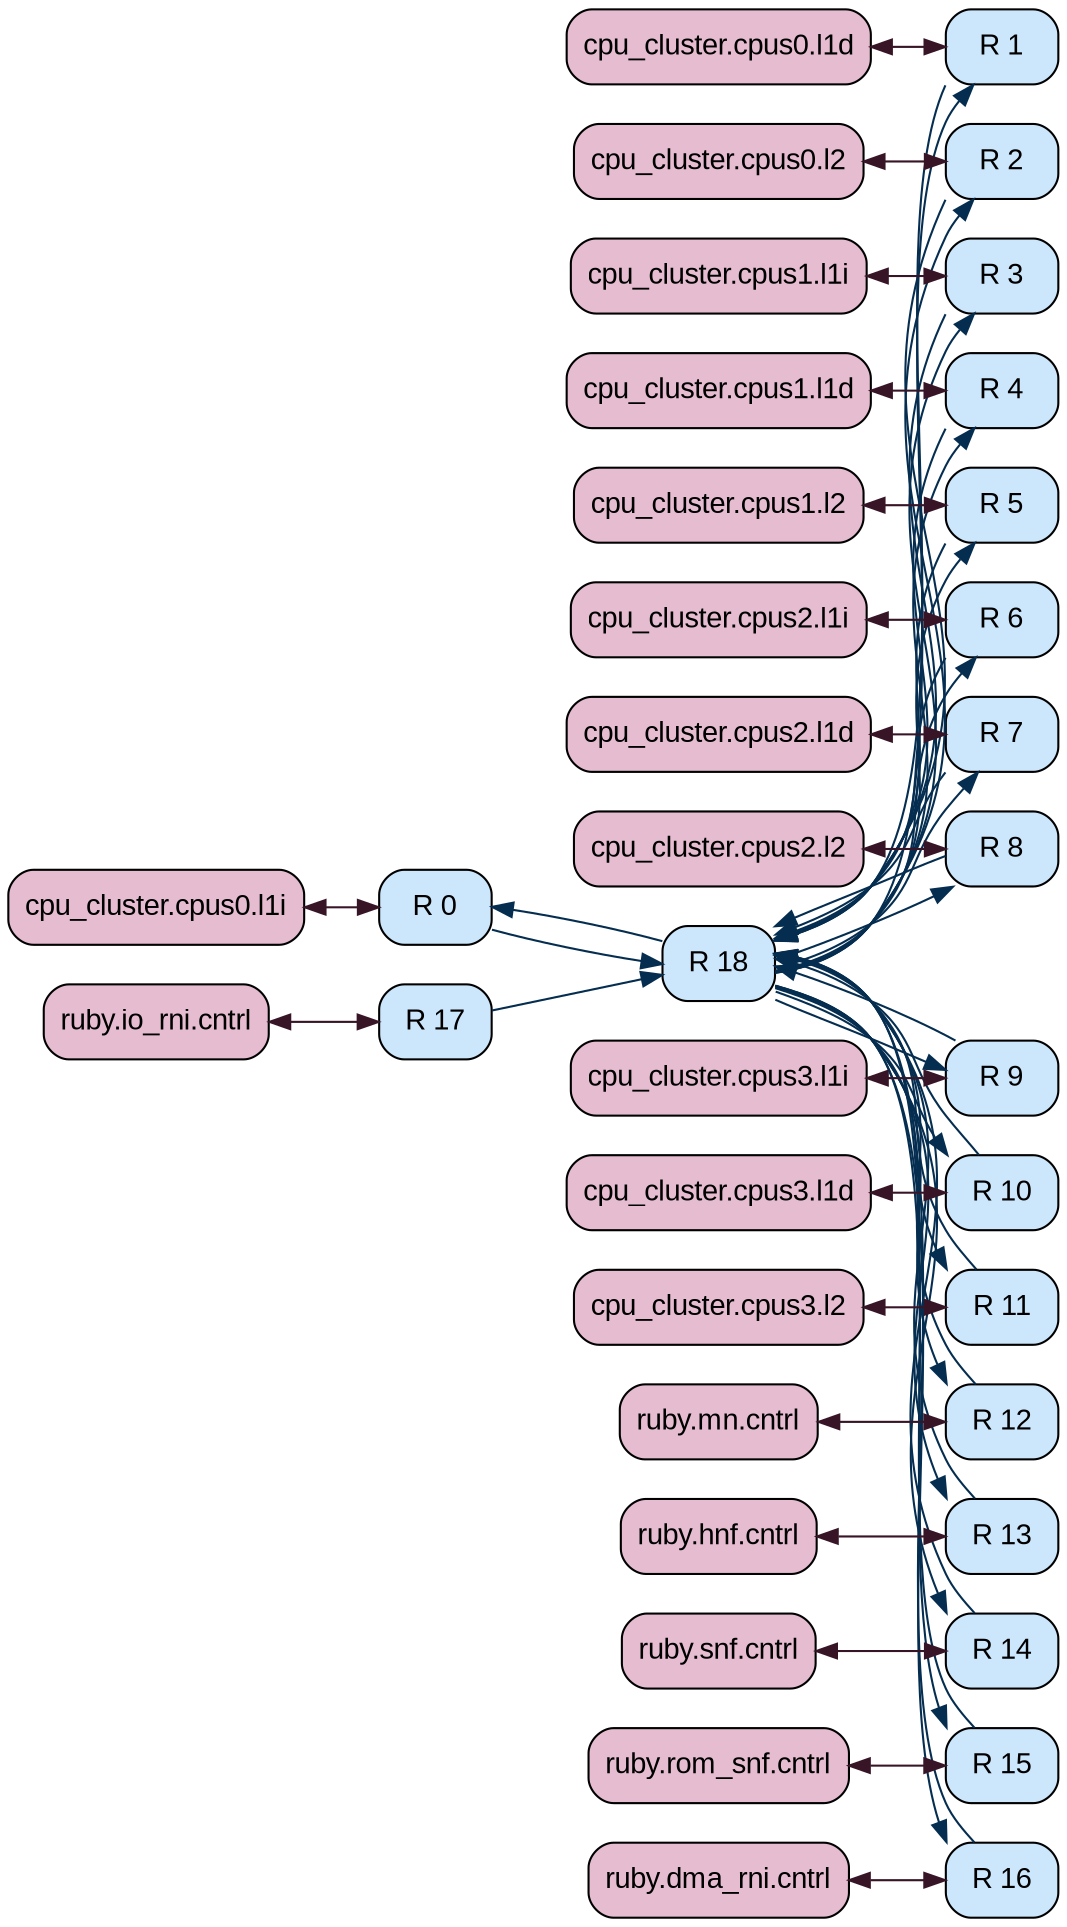 graph G {
rankdir=LR;
"system.ruby.network.routers00" [color="#000000", fillcolor="#cce6fc", fontcolor="#000000", fontname=Arial, fontsize=14, label="R 0", shape=Mrecord, style="rounded, filled"];
"system.ruby.network.routers01" [color="#000000", fillcolor="#cce6fc", fontcolor="#000000", fontname=Arial, fontsize=14, label="R 1", shape=Mrecord, style="rounded, filled"];
"system.ruby.network.routers02" [color="#000000", fillcolor="#cce6fc", fontcolor="#000000", fontname=Arial, fontsize=14, label="R 2", shape=Mrecord, style="rounded, filled"];
"system.ruby.network.routers03" [color="#000000", fillcolor="#cce6fc", fontcolor="#000000", fontname=Arial, fontsize=14, label="R 3", shape=Mrecord, style="rounded, filled"];
"system.ruby.network.routers04" [color="#000000", fillcolor="#cce6fc", fontcolor="#000000", fontname=Arial, fontsize=14, label="R 4", shape=Mrecord, style="rounded, filled"];
"system.ruby.network.routers05" [color="#000000", fillcolor="#cce6fc", fontcolor="#000000", fontname=Arial, fontsize=14, label="R 5", shape=Mrecord, style="rounded, filled"];
"system.ruby.network.routers06" [color="#000000", fillcolor="#cce6fc", fontcolor="#000000", fontname=Arial, fontsize=14, label="R 6", shape=Mrecord, style="rounded, filled"];
"system.ruby.network.routers07" [color="#000000", fillcolor="#cce6fc", fontcolor="#000000", fontname=Arial, fontsize=14, label="R 7", shape=Mrecord, style="rounded, filled"];
"system.ruby.network.routers08" [color="#000000", fillcolor="#cce6fc", fontcolor="#000000", fontname=Arial, fontsize=14, label="R 8", shape=Mrecord, style="rounded, filled"];
"system.ruby.network.routers09" [color="#000000", fillcolor="#cce6fc", fontcolor="#000000", fontname=Arial, fontsize=14, label="R 9", shape=Mrecord, style="rounded, filled"];
"system.ruby.network.routers10" [color="#000000", fillcolor="#cce6fc", fontcolor="#000000", fontname=Arial, fontsize=14, label="R 10", shape=Mrecord, style="rounded, filled"];
"system.ruby.network.routers11" [color="#000000", fillcolor="#cce6fc", fontcolor="#000000", fontname=Arial, fontsize=14, label="R 11", shape=Mrecord, style="rounded, filled"];
"system.ruby.network.routers12" [color="#000000", fillcolor="#cce6fc", fontcolor="#000000", fontname=Arial, fontsize=14, label="R 12", shape=Mrecord, style="rounded, filled"];
"system.ruby.network.routers13" [color="#000000", fillcolor="#cce6fc", fontcolor="#000000", fontname=Arial, fontsize=14, label="R 13", shape=Mrecord, style="rounded, filled"];
"system.ruby.network.routers14" [color="#000000", fillcolor="#cce6fc", fontcolor="#000000", fontname=Arial, fontsize=14, label="R 14", shape=Mrecord, style="rounded, filled"];
"system.ruby.network.routers15" [color="#000000", fillcolor="#cce6fc", fontcolor="#000000", fontname=Arial, fontsize=14, label="R 15", shape=Mrecord, style="rounded, filled"];
"system.ruby.network.routers16" [color="#000000", fillcolor="#cce6fc", fontcolor="#000000", fontname=Arial, fontsize=14, label="R 16", shape=Mrecord, style="rounded, filled"];
"system.ruby.network.routers17" [color="#000000", fillcolor="#cce6fc", fontcolor="#000000", fontname=Arial, fontsize=14, label="R 17", shape=Mrecord, style="rounded, filled"];
"system.ruby.network.routers18" [color="#000000", fillcolor="#cce6fc", fontcolor="#000000", fontname=Arial, fontsize=14, label="R 18", shape=Mrecord, style="rounded, filled"];
"system.ruby.network.routers00" -- "system.ruby.network.routers18"  [color="#042d50", dir=forward, weight=0.5];
"system.ruby.network.routers01" -- "system.ruby.network.routers18"  [color="#042d50", dir=forward, weight=0.5];
"system.ruby.network.routers02" -- "system.ruby.network.routers18"  [color="#042d50", dir=forward, weight=0.5];
"system.ruby.network.routers03" -- "system.ruby.network.routers18"  [color="#042d50", dir=forward, weight=0.5];
"system.ruby.network.routers04" -- "system.ruby.network.routers18"  [color="#042d50", dir=forward, weight=0.5];
"system.ruby.network.routers05" -- "system.ruby.network.routers18"  [color="#042d50", dir=forward, weight=0.5];
"system.ruby.network.routers06" -- "system.ruby.network.routers18"  [color="#042d50", dir=forward, weight=0.5];
"system.ruby.network.routers07" -- "system.ruby.network.routers18"  [color="#042d50", dir=forward, weight=0.5];
"system.ruby.network.routers08" -- "system.ruby.network.routers18"  [color="#042d50", dir=forward, weight=0.5];
"system.ruby.network.routers09" -- "system.ruby.network.routers18"  [color="#042d50", dir=forward, weight=0.5];
"system.ruby.network.routers10" -- "system.ruby.network.routers18"  [color="#042d50", dir=forward, weight=0.5];
"system.ruby.network.routers11" -- "system.ruby.network.routers18"  [color="#042d50", dir=forward, weight=0.5];
"system.ruby.network.routers12" -- "system.ruby.network.routers18"  [color="#042d50", dir=forward, weight=0.5];
"system.ruby.network.routers13" -- "system.ruby.network.routers18"  [color="#042d50", dir=forward, weight=0.5];
"system.ruby.network.routers14" -- "system.ruby.network.routers18"  [color="#042d50", dir=forward, weight=0.5];
"system.ruby.network.routers15" -- "system.ruby.network.routers18"  [color="#042d50", dir=forward, weight=0.5];
"system.ruby.network.routers16" -- "system.ruby.network.routers18"  [color="#042d50", dir=forward, weight=0.5];
"system.ruby.network.routers17" -- "system.ruby.network.routers18"  [color="#042d50", dir=forward, weight=0.5];
"system.ruby.network.routers18" -- "system.ruby.network.routers00"  [color="#042d50", dir=forward, weight=0.5];
"system.ruby.network.routers18" -- "system.ruby.network.routers01"  [color="#042d50", dir=forward, weight=0.5];
"system.ruby.network.routers18" -- "system.ruby.network.routers02"  [color="#042d50", dir=forward, weight=0.5];
"system.ruby.network.routers18" -- "system.ruby.network.routers03"  [color="#042d50", dir=forward, weight=0.5];
"system.ruby.network.routers18" -- "system.ruby.network.routers04"  [color="#042d50", dir=forward, weight=0.5];
"system.ruby.network.routers18" -- "system.ruby.network.routers05"  [color="#042d50", dir=forward, weight=0.5];
"system.ruby.network.routers18" -- "system.ruby.network.routers06"  [color="#042d50", dir=forward, weight=0.5];
"system.ruby.network.routers18" -- "system.ruby.network.routers07"  [color="#042d50", dir=forward, weight=0.5];
"system.ruby.network.routers18" -- "system.ruby.network.routers08"  [color="#042d50", dir=forward, weight=0.5];
"system.ruby.network.routers18" -- "system.ruby.network.routers09"  [color="#042d50", dir=forward, weight=0.5];
"system.ruby.network.routers18" -- "system.ruby.network.routers10"  [color="#042d50", dir=forward, weight=0.5];
"system.ruby.network.routers18" -- "system.ruby.network.routers11"  [color="#042d50", dir=forward, weight=0.5];
"system.ruby.network.routers18" -- "system.ruby.network.routers12"  [color="#042d50", dir=forward, weight=0.5];
"system.ruby.network.routers18" -- "system.ruby.network.routers13"  [color="#042d50", dir=forward, weight=0.5];
"system.ruby.network.routers18" -- "system.ruby.network.routers14"  [color="#042d50", dir=forward, weight=0.5];
"system.ruby.network.routers18" -- "system.ruby.network.routers15"  [color="#042d50", dir=forward, weight=0.5];
"system.ruby.network.routers18" -- "system.ruby.network.routers16"  [color="#042d50", dir=forward, weight=0.5];
"system.cpu_cluster.cpus0.l1i" [color="#000000", fillcolor="#e5bcd0", fontcolor="#000000", fontname=Arial, fontsize=14, label="cpu_cluster.cpus0.l1i", shape=Mrecord, style="rounded, filled"];
"system.cpu_cluster.cpus0.l1i" -- "system.ruby.network.routers00"  [color="#381526", dir=both, weight=1.0];
"system.cpu_cluster.cpus0.l1d" [color="#000000", fillcolor="#e5bcd0", fontcolor="#000000", fontname=Arial, fontsize=14, label="cpu_cluster.cpus0.l1d", shape=Mrecord, style="rounded, filled"];
"system.cpu_cluster.cpus0.l1d" -- "system.ruby.network.routers01"  [color="#381526", dir=both, weight=1.0];
"system.cpu_cluster.cpus0.l2" [color="#000000", fillcolor="#e5bcd0", fontcolor="#000000", fontname=Arial, fontsize=14, label="cpu_cluster.cpus0.l2", shape=Mrecord, style="rounded, filled"];
"system.cpu_cluster.cpus0.l2" -- "system.ruby.network.routers02"  [color="#381526", dir=both, weight=1.0];
"system.cpu_cluster.cpus1.l1i" [color="#000000", fillcolor="#e5bcd0", fontcolor="#000000", fontname=Arial, fontsize=14, label="cpu_cluster.cpus1.l1i", shape=Mrecord, style="rounded, filled"];
"system.cpu_cluster.cpus1.l1i" -- "system.ruby.network.routers03"  [color="#381526", dir=both, weight=1.0];
"system.cpu_cluster.cpus1.l1d" [color="#000000", fillcolor="#e5bcd0", fontcolor="#000000", fontname=Arial, fontsize=14, label="cpu_cluster.cpus1.l1d", shape=Mrecord, style="rounded, filled"];
"system.cpu_cluster.cpus1.l1d" -- "system.ruby.network.routers04"  [color="#381526", dir=both, weight=1.0];
"system.cpu_cluster.cpus1.l2" [color="#000000", fillcolor="#e5bcd0", fontcolor="#000000", fontname=Arial, fontsize=14, label="cpu_cluster.cpus1.l2", shape=Mrecord, style="rounded, filled"];
"system.cpu_cluster.cpus1.l2" -- "system.ruby.network.routers05"  [color="#381526", dir=both, weight=1.0];
"system.cpu_cluster.cpus2.l1i" [color="#000000", fillcolor="#e5bcd0", fontcolor="#000000", fontname=Arial, fontsize=14, label="cpu_cluster.cpus2.l1i", shape=Mrecord, style="rounded, filled"];
"system.cpu_cluster.cpus2.l1i" -- "system.ruby.network.routers06"  [color="#381526", dir=both, weight=1.0];
"system.cpu_cluster.cpus2.l1d" [color="#000000", fillcolor="#e5bcd0", fontcolor="#000000", fontname=Arial, fontsize=14, label="cpu_cluster.cpus2.l1d", shape=Mrecord, style="rounded, filled"];
"system.cpu_cluster.cpus2.l1d" -- "system.ruby.network.routers07"  [color="#381526", dir=both, weight=1.0];
"system.cpu_cluster.cpus2.l2" [color="#000000", fillcolor="#e5bcd0", fontcolor="#000000", fontname=Arial, fontsize=14, label="cpu_cluster.cpus2.l2", shape=Mrecord, style="rounded, filled"];
"system.cpu_cluster.cpus2.l2" -- "system.ruby.network.routers08"  [color="#381526", dir=both, weight=1.0];
"system.cpu_cluster.cpus3.l1i" [color="#000000", fillcolor="#e5bcd0", fontcolor="#000000", fontname=Arial, fontsize=14, label="cpu_cluster.cpus3.l1i", shape=Mrecord, style="rounded, filled"];
"system.cpu_cluster.cpus3.l1i" -- "system.ruby.network.routers09"  [color="#381526", dir=both, weight=1.0];
"system.cpu_cluster.cpus3.l1d" [color="#000000", fillcolor="#e5bcd0", fontcolor="#000000", fontname=Arial, fontsize=14, label="cpu_cluster.cpus3.l1d", shape=Mrecord, style="rounded, filled"];
"system.cpu_cluster.cpus3.l1d" -- "system.ruby.network.routers10"  [color="#381526", dir=both, weight=1.0];
"system.cpu_cluster.cpus3.l2" [color="#000000", fillcolor="#e5bcd0", fontcolor="#000000", fontname=Arial, fontsize=14, label="cpu_cluster.cpus3.l2", shape=Mrecord, style="rounded, filled"];
"system.cpu_cluster.cpus3.l2" -- "system.ruby.network.routers11"  [color="#381526", dir=both, weight=1.0];
"system.ruby.mn.cntrl" [color="#000000", fillcolor="#e5bcd0", fontcolor="#000000", fontname=Arial, fontsize=14, label="ruby.mn.cntrl", shape=Mrecord, style="rounded, filled"];
"system.ruby.mn.cntrl" -- "system.ruby.network.routers12"  [color="#381526", dir=both, weight=1.0];
"system.ruby.hnf.cntrl" [color="#000000", fillcolor="#e5bcd0", fontcolor="#000000", fontname=Arial, fontsize=14, label="ruby.hnf.cntrl", shape=Mrecord, style="rounded, filled"];
"system.ruby.hnf.cntrl" -- "system.ruby.network.routers13"  [color="#381526", dir=both, weight=1.0];
"system.ruby.snf.cntrl" [color="#000000", fillcolor="#e5bcd0", fontcolor="#000000", fontname=Arial, fontsize=14, label="ruby.snf.cntrl", shape=Mrecord, style="rounded, filled"];
"system.ruby.snf.cntrl" -- "system.ruby.network.routers14"  [color="#381526", dir=both, weight=1.0];
"system.ruby.rom_snf.cntrl" [color="#000000", fillcolor="#e5bcd0", fontcolor="#000000", fontname=Arial, fontsize=14, label="ruby.rom_snf.cntrl", shape=Mrecord, style="rounded, filled"];
"system.ruby.rom_snf.cntrl" -- "system.ruby.network.routers15"  [color="#381526", dir=both, weight=1.0];
"system.ruby.dma_rni.cntrl" [color="#000000", fillcolor="#e5bcd0", fontcolor="#000000", fontname=Arial, fontsize=14, label="ruby.dma_rni.cntrl", shape=Mrecord, style="rounded, filled"];
"system.ruby.dma_rni.cntrl" -- "system.ruby.network.routers16"  [color="#381526", dir=both, weight=1.0];
"system.ruby.io_rni.cntrl" [color="#000000", fillcolor="#e5bcd0", fontcolor="#000000", fontname=Arial, fontsize=14, label="ruby.io_rni.cntrl", shape=Mrecord, style="rounded, filled"];
"system.ruby.io_rni.cntrl" -- "system.ruby.network.routers17"  [color="#381526", dir=both, weight=1.0];
}
